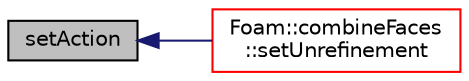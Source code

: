 digraph "setAction"
{
  bgcolor="transparent";
  edge [fontname="Helvetica",fontsize="10",labelfontname="Helvetica",labelfontsize="10"];
  node [fontname="Helvetica",fontsize="10",shape=record];
  rankdir="LR";
  Node1 [label="setAction",height=0.2,width=0.4,color="black", fillcolor="grey75", style="filled" fontcolor="black"];
  Node1 -> Node2 [dir="back",color="midnightblue",fontsize="10",style="solid",fontname="Helvetica"];
  Node2 [label="Foam::combineFaces\l::setUnrefinement",height=0.2,width=0.4,color="red",URL="$classFoam_1_1combineFaces.html#a5e5e6cc1f97c15b7bffabbda6a33b863",tooltip="Play commands into polyTopoChange to reinsert original faces. "];
}
